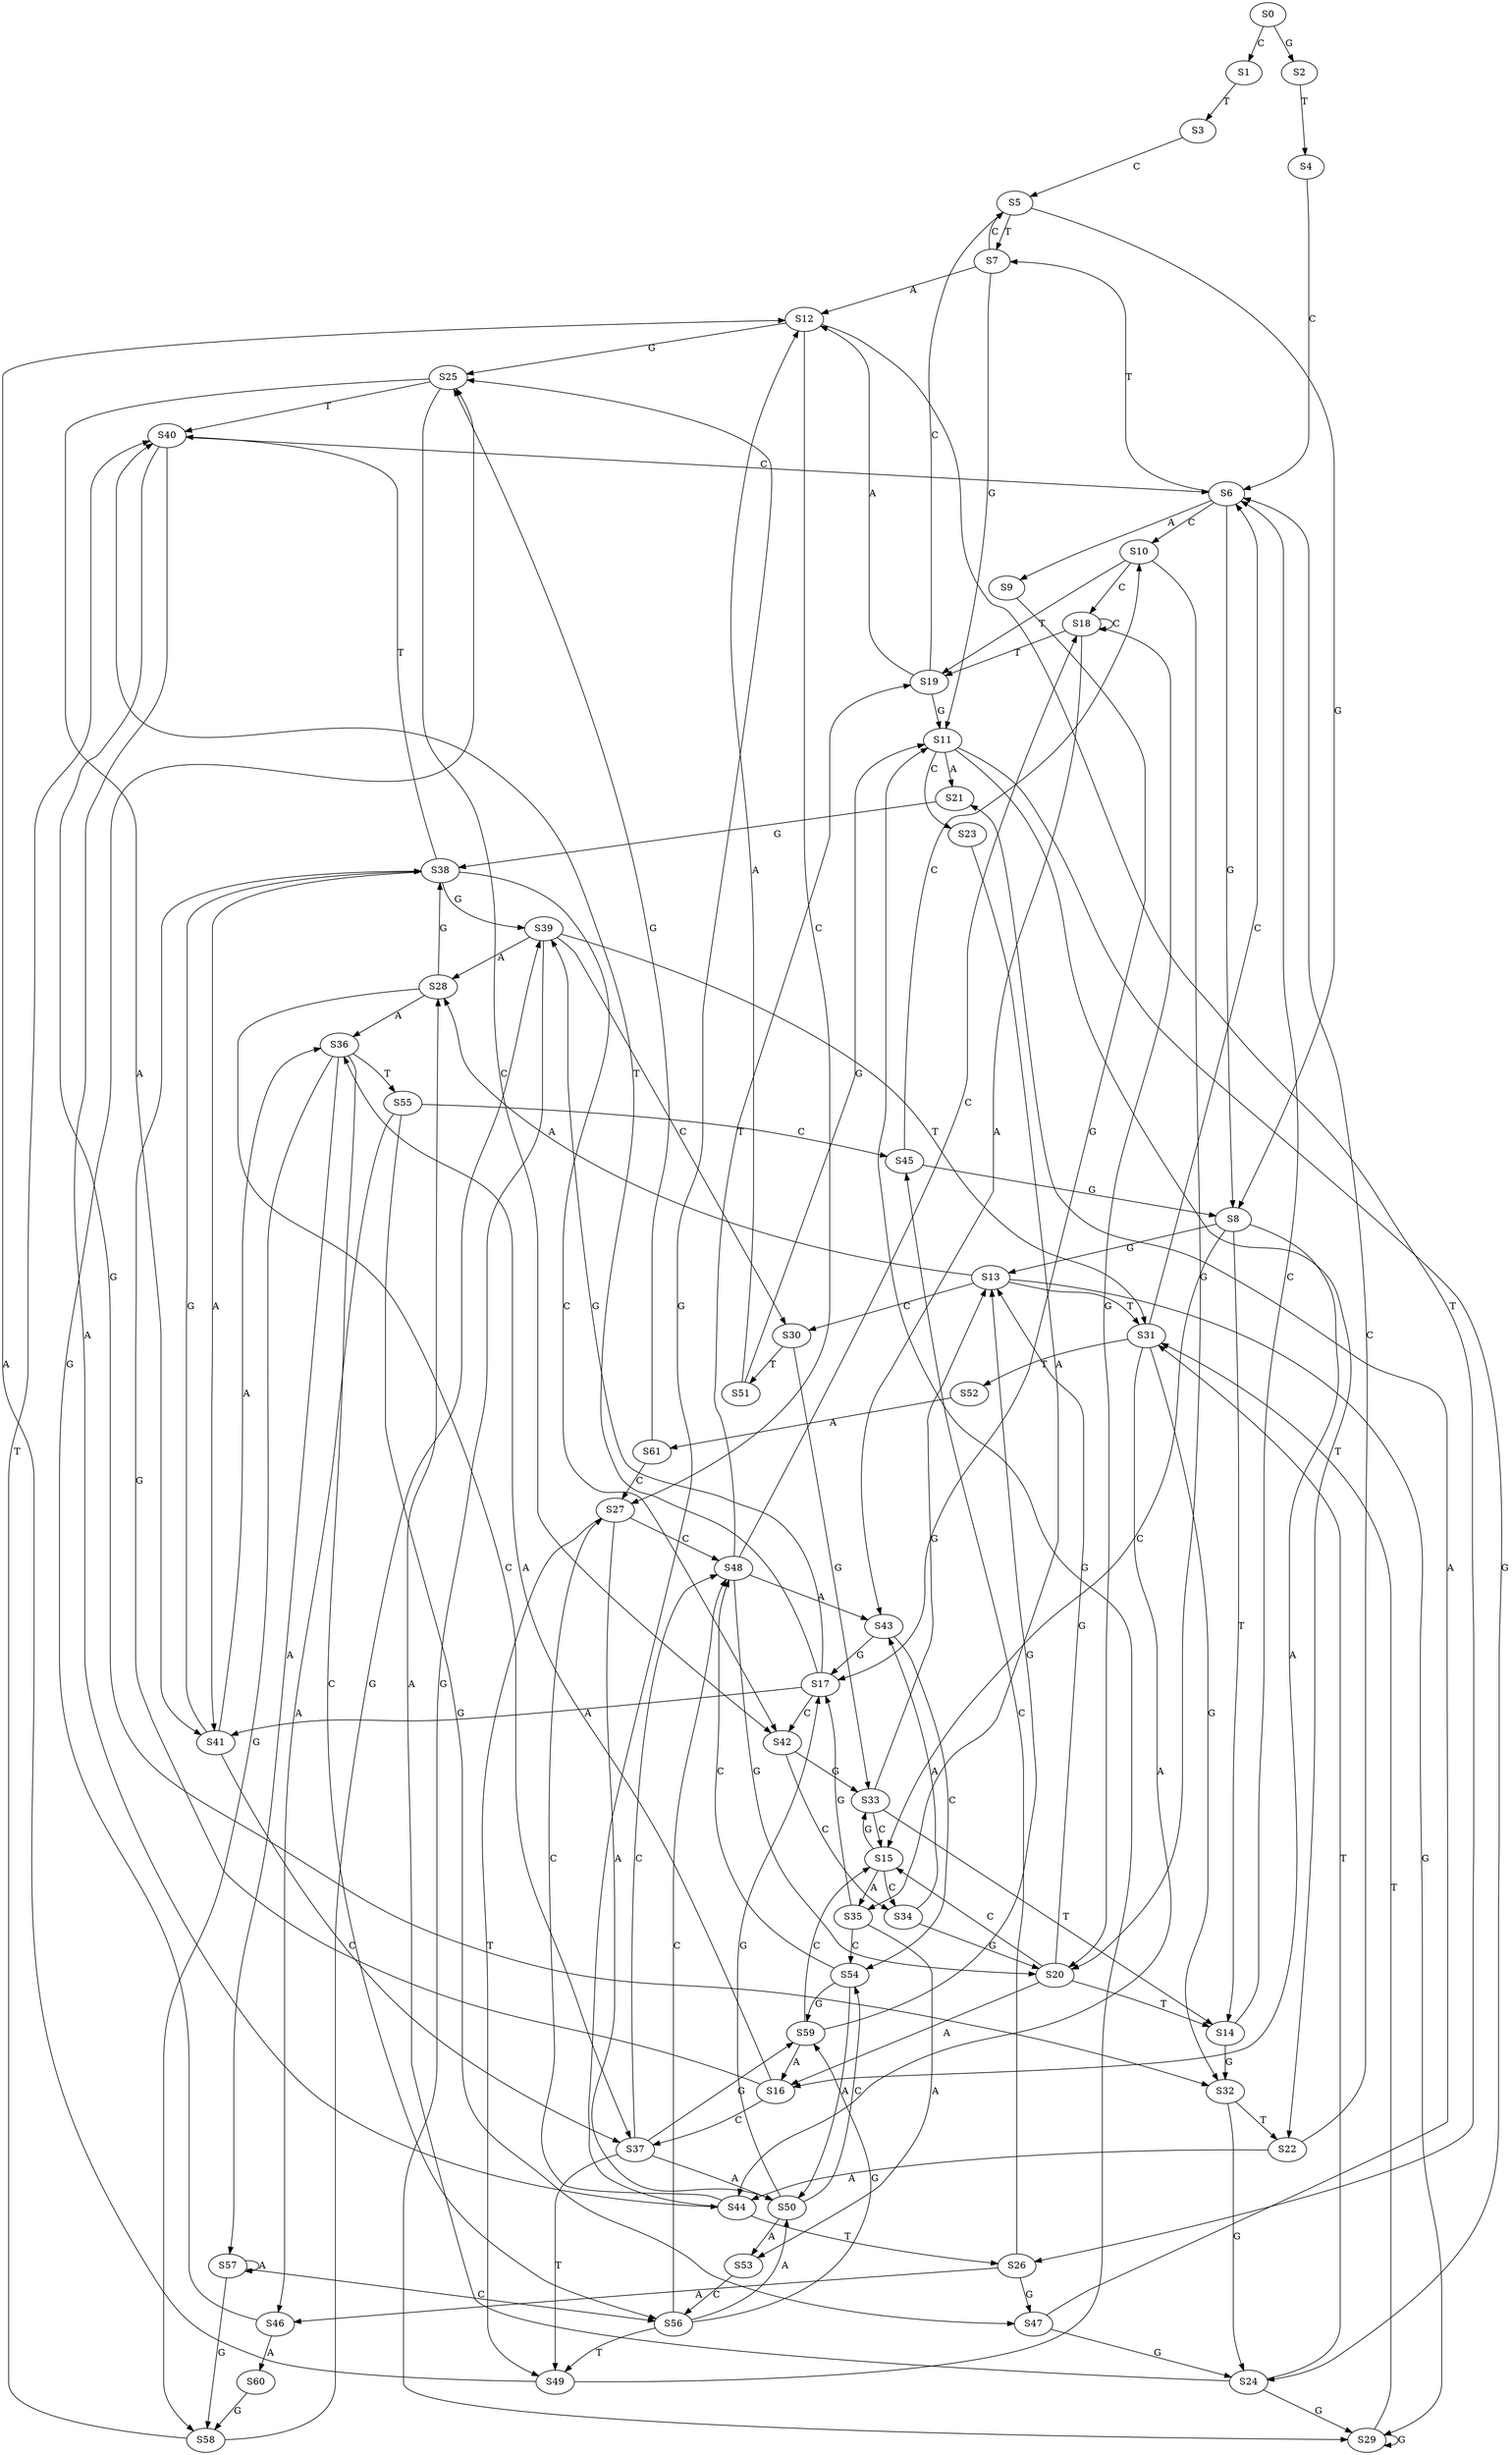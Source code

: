 strict digraph  {
	S0 -> S1 [ label = C ];
	S0 -> S2 [ label = G ];
	S1 -> S3 [ label = T ];
	S2 -> S4 [ label = T ];
	S3 -> S5 [ label = C ];
	S4 -> S6 [ label = C ];
	S5 -> S7 [ label = T ];
	S5 -> S8 [ label = G ];
	S6 -> S7 [ label = T ];
	S6 -> S8 [ label = G ];
	S6 -> S9 [ label = A ];
	S6 -> S10 [ label = C ];
	S7 -> S11 [ label = G ];
	S7 -> S5 [ label = C ];
	S7 -> S12 [ label = A ];
	S8 -> S13 [ label = G ];
	S8 -> S14 [ label = T ];
	S8 -> S15 [ label = C ];
	S8 -> S16 [ label = A ];
	S9 -> S17 [ label = G ];
	S10 -> S18 [ label = C ];
	S10 -> S19 [ label = T ];
	S10 -> S20 [ label = G ];
	S11 -> S21 [ label = A ];
	S11 -> S22 [ label = T ];
	S11 -> S23 [ label = C ];
	S11 -> S24 [ label = G ];
	S12 -> S25 [ label = G ];
	S12 -> S26 [ label = T ];
	S12 -> S27 [ label = C ];
	S13 -> S28 [ label = A ];
	S13 -> S29 [ label = G ];
	S13 -> S30 [ label = C ];
	S13 -> S31 [ label = T ];
	S14 -> S6 [ label = C ];
	S14 -> S32 [ label = G ];
	S15 -> S33 [ label = G ];
	S15 -> S34 [ label = C ];
	S15 -> S35 [ label = A ];
	S16 -> S36 [ label = A ];
	S16 -> S37 [ label = C ];
	S16 -> S38 [ label = G ];
	S17 -> S39 [ label = G ];
	S17 -> S40 [ label = T ];
	S17 -> S41 [ label = A ];
	S17 -> S42 [ label = C ];
	S18 -> S20 [ label = G ];
	S18 -> S18 [ label = C ];
	S18 -> S19 [ label = T ];
	S18 -> S43 [ label = A ];
	S19 -> S12 [ label = A ];
	S19 -> S11 [ label = G ];
	S19 -> S5 [ label = C ];
	S20 -> S16 [ label = A ];
	S20 -> S14 [ label = T ];
	S20 -> S13 [ label = G ];
	S20 -> S15 [ label = C ];
	S21 -> S38 [ label = G ];
	S22 -> S6 [ label = C ];
	S22 -> S44 [ label = A ];
	S23 -> S35 [ label = A ];
	S24 -> S31 [ label = T ];
	S24 -> S29 [ label = G ];
	S24 -> S28 [ label = A ];
	S25 -> S40 [ label = T ];
	S25 -> S41 [ label = A ];
	S25 -> S42 [ label = C ];
	S26 -> S45 [ label = C ];
	S26 -> S46 [ label = A ];
	S26 -> S47 [ label = G ];
	S27 -> S48 [ label = C ];
	S27 -> S49 [ label = T ];
	S27 -> S50 [ label = A ];
	S28 -> S36 [ label = A ];
	S28 -> S37 [ label = C ];
	S28 -> S38 [ label = G ];
	S29 -> S31 [ label = T ];
	S29 -> S29 [ label = G ];
	S30 -> S51 [ label = T ];
	S30 -> S33 [ label = G ];
	S31 -> S44 [ label = A ];
	S31 -> S32 [ label = G ];
	S31 -> S52 [ label = T ];
	S31 -> S6 [ label = C ];
	S32 -> S22 [ label = T ];
	S32 -> S24 [ label = G ];
	S33 -> S13 [ label = G ];
	S33 -> S15 [ label = C ];
	S33 -> S14 [ label = T ];
	S34 -> S20 [ label = G ];
	S34 -> S43 [ label = A ];
	S35 -> S17 [ label = G ];
	S35 -> S53 [ label = A ];
	S35 -> S54 [ label = C ];
	S36 -> S55 [ label = T ];
	S36 -> S56 [ label = C ];
	S36 -> S57 [ label = A ];
	S36 -> S58 [ label = G ];
	S37 -> S49 [ label = T ];
	S37 -> S48 [ label = C ];
	S37 -> S50 [ label = A ];
	S37 -> S59 [ label = G ];
	S38 -> S40 [ label = T ];
	S38 -> S41 [ label = A ];
	S38 -> S39 [ label = G ];
	S38 -> S42 [ label = C ];
	S39 -> S28 [ label = A ];
	S39 -> S31 [ label = T ];
	S39 -> S30 [ label = C ];
	S39 -> S29 [ label = G ];
	S40 -> S44 [ label = A ];
	S40 -> S6 [ label = C ];
	S40 -> S32 [ label = G ];
	S41 -> S36 [ label = A ];
	S41 -> S38 [ label = G ];
	S41 -> S37 [ label = C ];
	S42 -> S34 [ label = C ];
	S42 -> S33 [ label = G ];
	S43 -> S17 [ label = G ];
	S43 -> S54 [ label = C ];
	S44 -> S26 [ label = T ];
	S44 -> S25 [ label = G ];
	S44 -> S27 [ label = C ];
	S45 -> S10 [ label = C ];
	S45 -> S8 [ label = G ];
	S46 -> S25 [ label = G ];
	S46 -> S60 [ label = A ];
	S47 -> S24 [ label = G ];
	S47 -> S21 [ label = A ];
	S48 -> S18 [ label = C ];
	S48 -> S43 [ label = A ];
	S48 -> S19 [ label = T ];
	S48 -> S20 [ label = G ];
	S49 -> S12 [ label = A ];
	S49 -> S11 [ label = G ];
	S50 -> S17 [ label = G ];
	S50 -> S54 [ label = C ];
	S50 -> S53 [ label = A ];
	S51 -> S12 [ label = A ];
	S51 -> S11 [ label = G ];
	S52 -> S61 [ label = A ];
	S53 -> S56 [ label = C ];
	S54 -> S48 [ label = C ];
	S54 -> S50 [ label = A ];
	S54 -> S59 [ label = G ];
	S55 -> S46 [ label = A ];
	S55 -> S45 [ label = C ];
	S55 -> S47 [ label = G ];
	S56 -> S50 [ label = A ];
	S56 -> S48 [ label = C ];
	S56 -> S59 [ label = G ];
	S56 -> S49 [ label = T ];
	S57 -> S58 [ label = G ];
	S57 -> S56 [ label = C ];
	S57 -> S57 [ label = A ];
	S58 -> S40 [ label = T ];
	S58 -> S39 [ label = G ];
	S59 -> S16 [ label = A ];
	S59 -> S13 [ label = G ];
	S59 -> S15 [ label = C ];
	S60 -> S58 [ label = G ];
	S61 -> S27 [ label = C ];
	S61 -> S25 [ label = G ];
}
